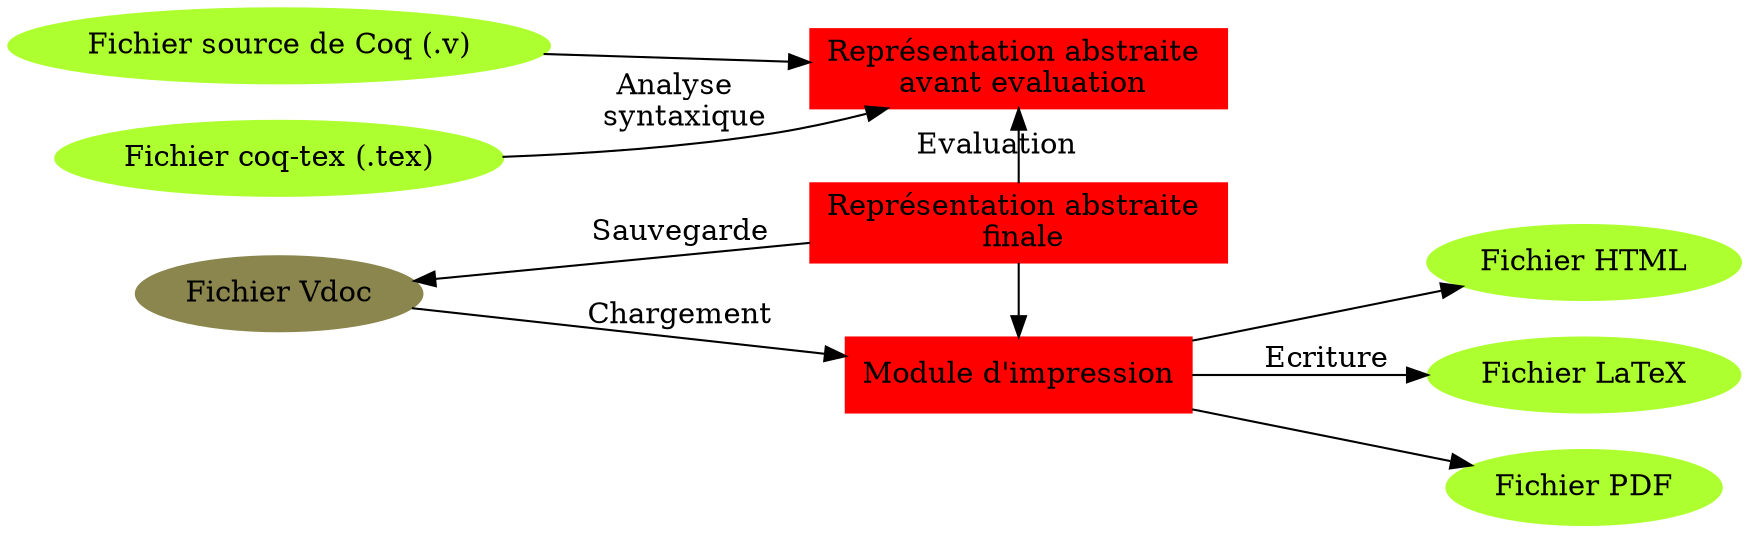 digraph Dev
{
  graph [rankdir="LR"];
  node [shape=box, color=red, style=filled];
  edge [arrowsize=1];
  V [label="Fichier source de Coq (.v)",color=greenyellow,shape=ellipse];
  COQTEX [label="Fichier coq-tex (.tex)", color=greenyellow,shape=ellipse];
  AST1 [label="Représentation abstraite \n avant evaluation"];
  AST2 [label="Représentation abstraite \n finale"];
  PP   [label="Module d'impression"];
  VDOC [label="Fichier Vdoc",color=khaki4,shape=ellipse];
  HTML [label="Fichier HTML", color=greenyellow,shape=ellipse];
  LATEX [label="Fichier LaTeX", color=greenyellow,shape=ellipse];
  PDF [label="Fichier PDF",   color=greenyellow,shape=ellipse];

  {rank=same; V COQTEX VDOC};
  {rank=same; AST1 AST2 PP};
  {rank=same; HTML LATEX PDF};
  V -> AST1;
  COQTEX -> AST1 [label="Analyse \n syntaxique"];
  AST1 -> AST2 [label="Evaluation",dir=back];
  AST2 -> VDOC [label="Sauvegarde"];
  VDOC -> PP [label="Chargement"];
  AST2 -> PP;
  PP -> {HTML;PDF};
  PP -> LATEX [label="Ecriture"];
  }
